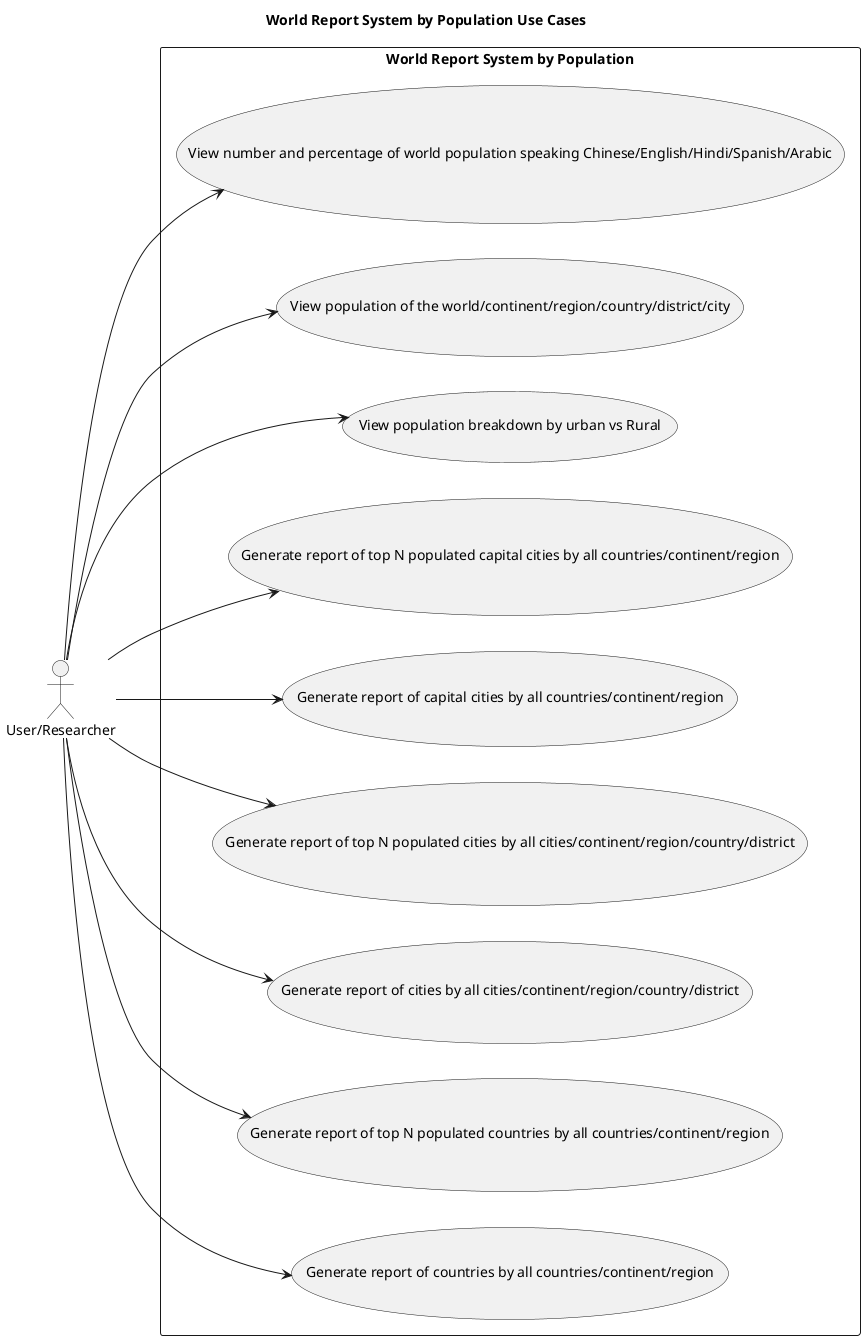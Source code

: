 @startuml
title World Report System by Population Use Cases

actor "User/Researcher" as User

rectangle "World Report System by Population" {

  (View number and percentage of world population speaking Chinese/English/Hindi/Spanish/Arabic)

  (View population of the world/continent/region/country/district/city)

  (View population breakdown by urban vs Rural)

  (Generate report of top N populated capital cities by all countries/continent/region)
  (Generate report of capital cities by all countries/continent/region)

  (Generate report of top N populated cities by all cities/continent/region/country/district)
  (Generate report of cities by all cities/continent/region/country/district)

  (Generate report of top N populated countries by all countries/continent/region)
  (Generate report of countries by all countries/continent/region)

}

left to right direction
User --> (View number and percentage of world population speaking Chinese/English/Hindi/Spanish/Arabic)
User --> (View population of the world/continent/region/country/district/city)
User --> (View population breakdown by urban vs Rural)
User --> (Generate report of top N populated capital cities by all countries/continent/region)
User --> (Generate report of capital cities by all countries/continent/region)
User --> (Generate report of top N populated cities by all cities/continent/region/country/district)
User --> (Generate report of cities by all cities/continent/region/country/district)
User --> (Generate report of top N populated countries by all countries/continent/region)
User --> (Generate report of countries by all countries/continent/region)

@enduml
